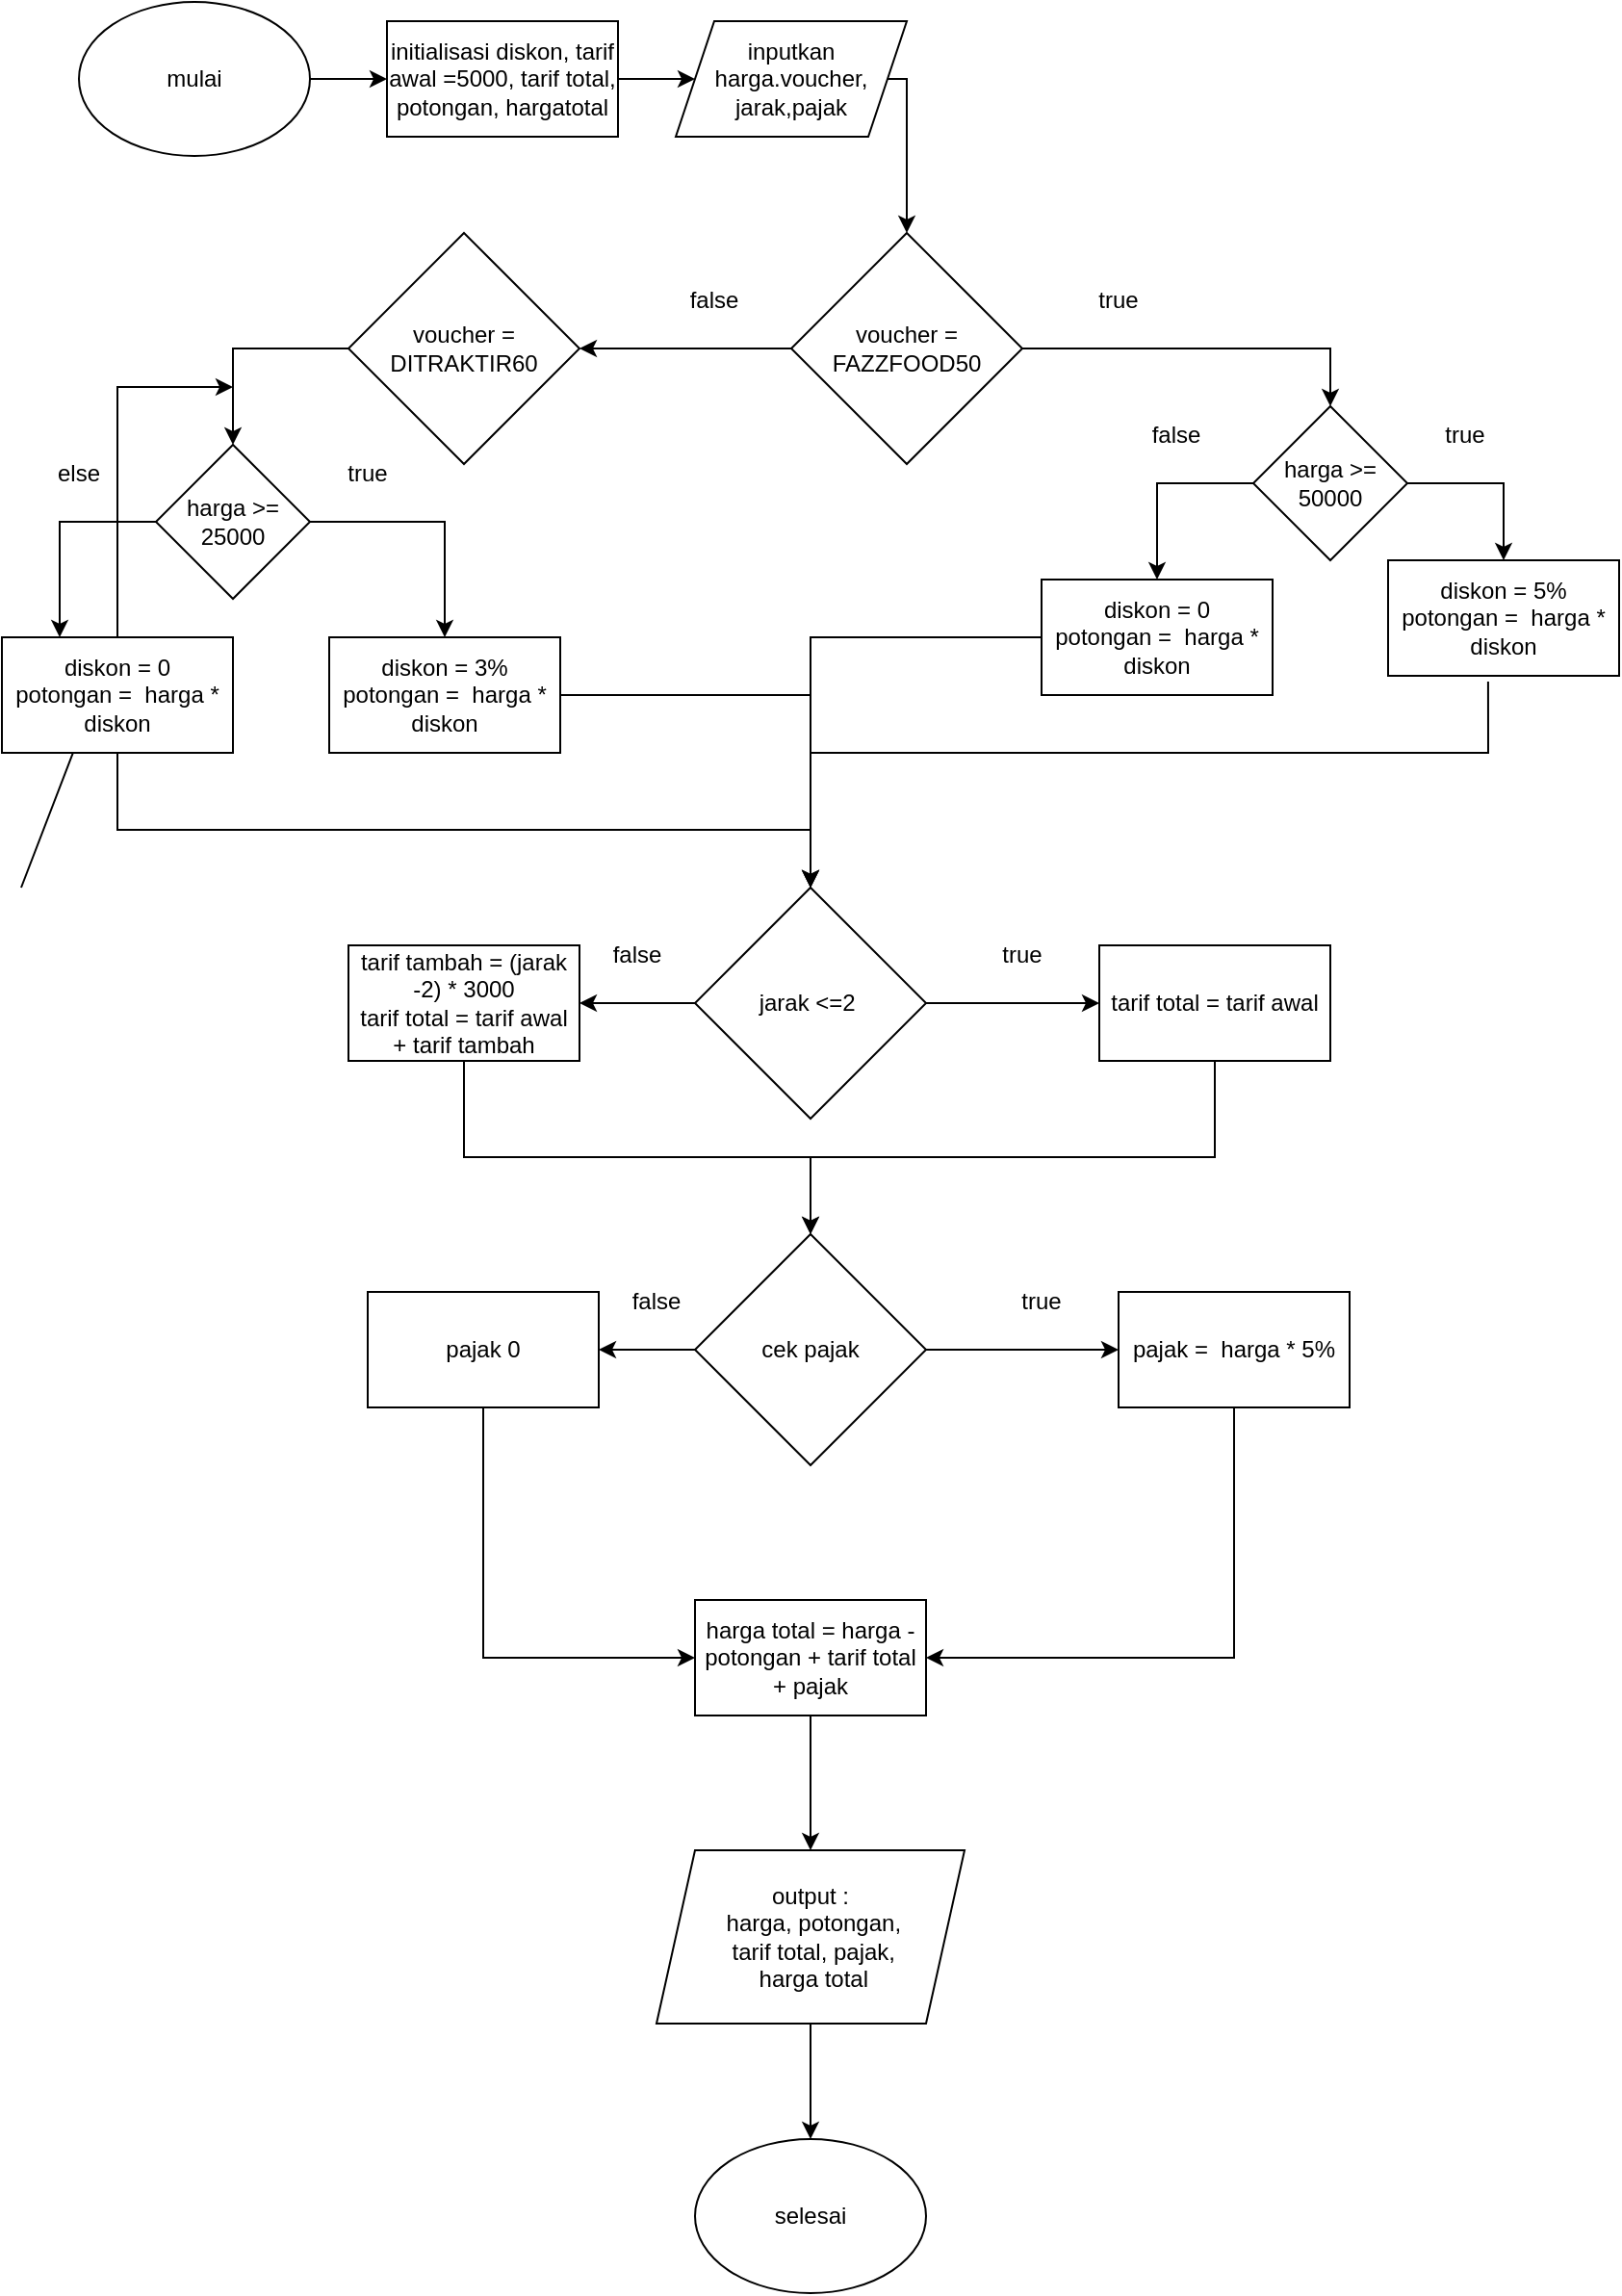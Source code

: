 <mxfile version="19.0.3" type="device"><diagram id="C5RBs43oDa-KdzZeNtuy" name="Page-1"><mxGraphModel dx="1695" dy="518" grid="1" gridSize="10" guides="1" tooltips="1" connect="1" arrows="1" fold="1" page="1" pageScale="1" pageWidth="827" pageHeight="1169" math="0" shadow="0"><root><mxCell id="WIyWlLk6GJQsqaUBKTNV-0"/><mxCell id="WIyWlLk6GJQsqaUBKTNV-1" parent="WIyWlLk6GJQsqaUBKTNV-0"/><mxCell id="F5am-nyC64iIOttJpWRZ-5" value="" style="endArrow=classic;html=1;rounded=0;exitX=0.07;exitY=0.455;exitDx=0;exitDy=0;exitPerimeter=0;entryX=0;entryY=0.5;entryDx=0;entryDy=0;" parent="WIyWlLk6GJQsqaUBKTNV-1" source="F5am-nyC64iIOttJpWRZ-4" edge="1"><mxGeometry width="50" height="50" relative="1" as="geometry"><mxPoint x="-10" y="480" as="sourcePoint"/><mxPoint x="100" y="220" as="targetPoint"/><Array as="points"><mxPoint x="40" y="350"/><mxPoint x="40" y="220"/></Array></mxGeometry></mxCell><mxCell id="Z57xrvbGVOZIKME1Gqtp-30" value="mulai" style="ellipse;whiteSpace=wrap;html=1;" vertex="1" parent="WIyWlLk6GJQsqaUBKTNV-1"><mxGeometry x="20" y="20" width="120" height="80" as="geometry"/></mxCell><mxCell id="Z57xrvbGVOZIKME1Gqtp-31" value="inputkan harga.voucher, jarak,pajak" style="shape=parallelogram;perimeter=parallelogramPerimeter;whiteSpace=wrap;html=1;fixedSize=1;" vertex="1" parent="WIyWlLk6GJQsqaUBKTNV-1"><mxGeometry x="330" y="30" width="120" height="60" as="geometry"/></mxCell><mxCell id="Z57xrvbGVOZIKME1Gqtp-34" value="voucher = FAZZFOOD50" style="rhombus;whiteSpace=wrap;html=1;" vertex="1" parent="WIyWlLk6GJQsqaUBKTNV-1"><mxGeometry x="390" y="140" width="120" height="120" as="geometry"/></mxCell><mxCell id="Z57xrvbGVOZIKME1Gqtp-35" value="voucher = DITRAKTIR60" style="rhombus;whiteSpace=wrap;html=1;" vertex="1" parent="WIyWlLk6GJQsqaUBKTNV-1"><mxGeometry x="160" y="140" width="120" height="120" as="geometry"/></mxCell><mxCell id="Z57xrvbGVOZIKME1Gqtp-36" value="" style="endArrow=classic;html=1;rounded=0;exitX=1;exitY=0.5;exitDx=0;exitDy=0;entryX=0.5;entryY=0;entryDx=0;entryDy=0;" edge="1" parent="WIyWlLk6GJQsqaUBKTNV-1" source="Z57xrvbGVOZIKME1Gqtp-31" target="Z57xrvbGVOZIKME1Gqtp-34"><mxGeometry width="50" height="50" relative="1" as="geometry"><mxPoint x="260" y="360" as="sourcePoint"/><mxPoint x="450" y="130" as="targetPoint"/><Array as="points"><mxPoint x="450" y="60"/></Array></mxGeometry></mxCell><mxCell id="Z57xrvbGVOZIKME1Gqtp-37" value="" style="endArrow=classic;html=1;rounded=0;exitX=0;exitY=0.5;exitDx=0;exitDy=0;" edge="1" parent="WIyWlLk6GJQsqaUBKTNV-1" source="Z57xrvbGVOZIKME1Gqtp-34" target="Z57xrvbGVOZIKME1Gqtp-35"><mxGeometry width="50" height="50" relative="1" as="geometry"><mxPoint x="210" y="350" as="sourcePoint"/><mxPoint x="260" y="300" as="targetPoint"/></mxGeometry></mxCell><mxCell id="Z57xrvbGVOZIKME1Gqtp-38" value="false" style="text;html=1;strokeColor=none;fillColor=none;align=center;verticalAlign=middle;whiteSpace=wrap;rounded=0;" vertex="1" parent="WIyWlLk6GJQsqaUBKTNV-1"><mxGeometry x="320" y="160" width="60" height="30" as="geometry"/></mxCell><mxCell id="Z57xrvbGVOZIKME1Gqtp-39" value="harga &amp;gt;= 50000" style="rhombus;whiteSpace=wrap;html=1;" vertex="1" parent="WIyWlLk6GJQsqaUBKTNV-1"><mxGeometry x="630" y="230" width="80" height="80" as="geometry"/></mxCell><mxCell id="Z57xrvbGVOZIKME1Gqtp-40" value="" style="endArrow=classic;html=1;rounded=0;exitX=1;exitY=0.5;exitDx=0;exitDy=0;entryX=0.5;entryY=0;entryDx=0;entryDy=0;" edge="1" parent="WIyWlLk6GJQsqaUBKTNV-1" source="Z57xrvbGVOZIKME1Gqtp-34" target="Z57xrvbGVOZIKME1Gqtp-39"><mxGeometry width="50" height="50" relative="1" as="geometry"><mxPoint x="320" y="390" as="sourcePoint"/><mxPoint x="540" y="310" as="targetPoint"/><Array as="points"><mxPoint x="670" y="200"/></Array></mxGeometry></mxCell><mxCell id="Z57xrvbGVOZIKME1Gqtp-41" value="false" style="text;html=1;strokeColor=none;fillColor=none;align=center;verticalAlign=middle;whiteSpace=wrap;rounded=0;" vertex="1" parent="WIyWlLk6GJQsqaUBKTNV-1"><mxGeometry x="560" y="230" width="60" height="30" as="geometry"/></mxCell><mxCell id="Z57xrvbGVOZIKME1Gqtp-42" value="true" style="text;html=1;strokeColor=none;fillColor=none;align=center;verticalAlign=middle;whiteSpace=wrap;rounded=0;" vertex="1" parent="WIyWlLk6GJQsqaUBKTNV-1"><mxGeometry x="530" y="160" width="60" height="30" as="geometry"/></mxCell><mxCell id="Z57xrvbGVOZIKME1Gqtp-44" value="initialisasi diskon, tarif awal =5000, tarif total, potongan, hargatotal" style="rounded=0;whiteSpace=wrap;html=1;" vertex="1" parent="WIyWlLk6GJQsqaUBKTNV-1"><mxGeometry x="180" y="30" width="120" height="60" as="geometry"/></mxCell><mxCell id="Z57xrvbGVOZIKME1Gqtp-45" value="" style="endArrow=classic;html=1;rounded=0;exitX=1;exitY=0.5;exitDx=0;exitDy=0;entryX=0;entryY=0.5;entryDx=0;entryDy=0;" edge="1" parent="WIyWlLk6GJQsqaUBKTNV-1" source="Z57xrvbGVOZIKME1Gqtp-30" target="Z57xrvbGVOZIKME1Gqtp-44"><mxGeometry width="50" height="50" relative="1" as="geometry"><mxPoint x="90" y="390" as="sourcePoint"/><mxPoint x="140" y="340" as="targetPoint"/></mxGeometry></mxCell><mxCell id="Z57xrvbGVOZIKME1Gqtp-46" value="" style="endArrow=classic;html=1;rounded=0;exitX=1;exitY=0.5;exitDx=0;exitDy=0;entryX=0;entryY=0.5;entryDx=0;entryDy=0;" edge="1" parent="WIyWlLk6GJQsqaUBKTNV-1" source="Z57xrvbGVOZIKME1Gqtp-44" target="Z57xrvbGVOZIKME1Gqtp-31"><mxGeometry width="50" height="50" relative="1" as="geometry"><mxPoint x="160" y="360" as="sourcePoint"/><mxPoint x="210" y="310" as="targetPoint"/></mxGeometry></mxCell><mxCell id="Z57xrvbGVOZIKME1Gqtp-47" value="diskon = 5%&lt;br&gt;potongan =&amp;nbsp; harga * diskon" style="rounded=0;whiteSpace=wrap;html=1;" vertex="1" parent="WIyWlLk6GJQsqaUBKTNV-1"><mxGeometry x="700" y="310" width="120" height="60" as="geometry"/></mxCell><mxCell id="Z57xrvbGVOZIKME1Gqtp-48" value="diskon = 0&lt;br&gt;potongan =&amp;nbsp; harga * diskon" style="rounded=0;whiteSpace=wrap;html=1;" vertex="1" parent="WIyWlLk6GJQsqaUBKTNV-1"><mxGeometry x="520" y="320" width="120" height="60" as="geometry"/></mxCell><mxCell id="Z57xrvbGVOZIKME1Gqtp-49" value="" style="endArrow=classic;html=1;rounded=0;exitX=1;exitY=0.5;exitDx=0;exitDy=0;entryX=0.5;entryY=0;entryDx=0;entryDy=0;" edge="1" parent="WIyWlLk6GJQsqaUBKTNV-1" source="Z57xrvbGVOZIKME1Gqtp-39" target="Z57xrvbGVOZIKME1Gqtp-47"><mxGeometry width="50" height="50" relative="1" as="geometry"><mxPoint x="210" y="380" as="sourcePoint"/><mxPoint x="260" y="330" as="targetPoint"/><Array as="points"><mxPoint x="760" y="270"/></Array></mxGeometry></mxCell><mxCell id="Z57xrvbGVOZIKME1Gqtp-50" value="" style="endArrow=classic;html=1;rounded=0;exitX=0;exitY=0.5;exitDx=0;exitDy=0;entryX=0.5;entryY=0;entryDx=0;entryDy=0;" edge="1" parent="WIyWlLk6GJQsqaUBKTNV-1" source="Z57xrvbGVOZIKME1Gqtp-39" target="Z57xrvbGVOZIKME1Gqtp-48"><mxGeometry width="50" height="50" relative="1" as="geometry"><mxPoint x="360" y="400" as="sourcePoint"/><mxPoint x="410" y="350" as="targetPoint"/><Array as="points"><mxPoint x="580" y="270"/></Array></mxGeometry></mxCell><mxCell id="Z57xrvbGVOZIKME1Gqtp-51" value="true" style="text;html=1;strokeColor=none;fillColor=none;align=center;verticalAlign=middle;whiteSpace=wrap;rounded=0;" vertex="1" parent="WIyWlLk6GJQsqaUBKTNV-1"><mxGeometry x="710" y="230" width="60" height="30" as="geometry"/></mxCell><mxCell id="Z57xrvbGVOZIKME1Gqtp-52" value="harga &amp;gt;= 25000" style="rhombus;whiteSpace=wrap;html=1;" vertex="1" parent="WIyWlLk6GJQsqaUBKTNV-1"><mxGeometry x="60" y="250" width="80" height="80" as="geometry"/></mxCell><mxCell id="Z57xrvbGVOZIKME1Gqtp-53" value="else" style="text;html=1;strokeColor=none;fillColor=none;align=center;verticalAlign=middle;whiteSpace=wrap;rounded=0;" vertex="1" parent="WIyWlLk6GJQsqaUBKTNV-1"><mxGeometry x="-10" y="250" width="60" height="30" as="geometry"/></mxCell><mxCell id="Z57xrvbGVOZIKME1Gqtp-54" value="" style="endArrow=classic;html=1;rounded=0;exitX=1;exitY=0.5;exitDx=0;exitDy=0;" edge="1" source="Z57xrvbGVOZIKME1Gqtp-52" parent="WIyWlLk6GJQsqaUBKTNV-1" target="Z57xrvbGVOZIKME1Gqtp-58"><mxGeometry width="50" height="50" relative="1" as="geometry"><mxPoint x="-360" y="400" as="sourcePoint"/><mxPoint x="190" y="330" as="targetPoint"/><Array as="points"><mxPoint x="210" y="290"/></Array></mxGeometry></mxCell><mxCell id="Z57xrvbGVOZIKME1Gqtp-55" value="" style="endArrow=classic;html=1;rounded=0;exitX=0;exitY=0.5;exitDx=0;exitDy=0;entryX=0.25;entryY=0;entryDx=0;entryDy=0;" edge="1" source="Z57xrvbGVOZIKME1Gqtp-52" parent="WIyWlLk6GJQsqaUBKTNV-1" target="Z57xrvbGVOZIKME1Gqtp-57"><mxGeometry width="50" height="50" relative="1" as="geometry"><mxPoint x="-210" y="420" as="sourcePoint"/><mxPoint x="10" y="340" as="targetPoint"/><Array as="points"><mxPoint x="10" y="290"/></Array></mxGeometry></mxCell><mxCell id="Z57xrvbGVOZIKME1Gqtp-56" value="true" style="text;html=1;strokeColor=none;fillColor=none;align=center;verticalAlign=middle;whiteSpace=wrap;rounded=0;" vertex="1" parent="WIyWlLk6GJQsqaUBKTNV-1"><mxGeometry x="140" y="250" width="60" height="30" as="geometry"/></mxCell><mxCell id="Z57xrvbGVOZIKME1Gqtp-57" value="diskon = 0&lt;br&gt;potongan =&amp;nbsp; harga * diskon" style="rounded=0;whiteSpace=wrap;html=1;" vertex="1" parent="WIyWlLk6GJQsqaUBKTNV-1"><mxGeometry x="-20" y="350" width="120" height="60" as="geometry"/></mxCell><mxCell id="Z57xrvbGVOZIKME1Gqtp-58" value="diskon = 3%&lt;br&gt;potongan =&amp;nbsp; harga * diskon" style="rounded=0;whiteSpace=wrap;html=1;" vertex="1" parent="WIyWlLk6GJQsqaUBKTNV-1"><mxGeometry x="150" y="350" width="120" height="60" as="geometry"/></mxCell><mxCell id="Z57xrvbGVOZIKME1Gqtp-59" value="" style="endArrow=classic;html=1;rounded=0;exitX=0;exitY=0.5;exitDx=0;exitDy=0;entryX=0.5;entryY=0;entryDx=0;entryDy=0;" edge="1" parent="WIyWlLk6GJQsqaUBKTNV-1" source="Z57xrvbGVOZIKME1Gqtp-35" target="Z57xrvbGVOZIKME1Gqtp-52"><mxGeometry width="50" height="50" relative="1" as="geometry"><mxPoint x="110" y="590" as="sourcePoint"/><mxPoint x="160" y="540" as="targetPoint"/><Array as="points"><mxPoint x="100" y="200"/></Array></mxGeometry></mxCell><mxCell id="Z57xrvbGVOZIKME1Gqtp-66" value="jarak &amp;lt;=2&amp;nbsp;" style="rhombus;whiteSpace=wrap;html=1;" vertex="1" parent="WIyWlLk6GJQsqaUBKTNV-1"><mxGeometry x="340" y="480" width="120" height="120" as="geometry"/></mxCell><mxCell id="Z57xrvbGVOZIKME1Gqtp-67" value="" style="endArrow=classic;html=1;rounded=0;exitX=0.5;exitY=1;exitDx=0;exitDy=0;entryX=0.5;entryY=0;entryDx=0;entryDy=0;" edge="1" parent="WIyWlLk6GJQsqaUBKTNV-1" source="Z57xrvbGVOZIKME1Gqtp-57" target="Z57xrvbGVOZIKME1Gqtp-66"><mxGeometry width="50" height="50" relative="1" as="geometry"><mxPoint x="210" y="510" as="sourcePoint"/><mxPoint x="260" y="460" as="targetPoint"/><Array as="points"><mxPoint x="40" y="450"/><mxPoint x="400" y="450"/></Array></mxGeometry></mxCell><mxCell id="Z57xrvbGVOZIKME1Gqtp-68" value="" style="endArrow=classic;html=1;rounded=0;exitX=1;exitY=0.5;exitDx=0;exitDy=0;" edge="1" parent="WIyWlLk6GJQsqaUBKTNV-1" source="Z57xrvbGVOZIKME1Gqtp-58"><mxGeometry width="50" height="50" relative="1" as="geometry"><mxPoint x="170" y="570" as="sourcePoint"/><mxPoint x="400" y="480" as="targetPoint"/><Array as="points"><mxPoint x="400" y="380"/></Array></mxGeometry></mxCell><mxCell id="Z57xrvbGVOZIKME1Gqtp-69" value="" style="endArrow=classic;html=1;rounded=0;exitX=0;exitY=0.5;exitDx=0;exitDy=0;" edge="1" parent="WIyWlLk6GJQsqaUBKTNV-1" source="Z57xrvbGVOZIKME1Gqtp-48"><mxGeometry width="50" height="50" relative="1" as="geometry"><mxPoint x="480" y="500" as="sourcePoint"/><mxPoint x="400" y="480" as="targetPoint"/><Array as="points"><mxPoint x="400" y="350"/></Array></mxGeometry></mxCell><mxCell id="Z57xrvbGVOZIKME1Gqtp-70" value="" style="endArrow=classic;html=1;rounded=0;exitX=0.433;exitY=1.05;exitDx=0;exitDy=0;exitPerimeter=0;" edge="1" parent="WIyWlLk6GJQsqaUBKTNV-1" source="Z57xrvbGVOZIKME1Gqtp-47"><mxGeometry width="50" height="50" relative="1" as="geometry"><mxPoint x="610" y="520" as="sourcePoint"/><mxPoint x="400" y="480" as="targetPoint"/><Array as="points"><mxPoint x="752" y="410"/><mxPoint x="400" y="410"/></Array></mxGeometry></mxCell><mxCell id="Z57xrvbGVOZIKME1Gqtp-71" value="tarif total = tarif awal" style="rounded=0;whiteSpace=wrap;html=1;" vertex="1" parent="WIyWlLk6GJQsqaUBKTNV-1"><mxGeometry x="550" y="510" width="120" height="60" as="geometry"/></mxCell><mxCell id="Z57xrvbGVOZIKME1Gqtp-72" value="tarif tambah = (jarak -2) * 3000&lt;br&gt;tarif total = tarif awal + tarif tambah" style="rounded=0;whiteSpace=wrap;html=1;" vertex="1" parent="WIyWlLk6GJQsqaUBKTNV-1"><mxGeometry x="160" y="510" width="120" height="60" as="geometry"/></mxCell><mxCell id="Z57xrvbGVOZIKME1Gqtp-73" value="" style="endArrow=classic;html=1;rounded=0;exitX=1;exitY=0.5;exitDx=0;exitDy=0;entryX=0;entryY=0.5;entryDx=0;entryDy=0;" edge="1" parent="WIyWlLk6GJQsqaUBKTNV-1" source="Z57xrvbGVOZIKME1Gqtp-66" target="Z57xrvbGVOZIKME1Gqtp-71"><mxGeometry width="50" height="50" relative="1" as="geometry"><mxPoint x="330" y="700" as="sourcePoint"/><mxPoint x="380" y="650" as="targetPoint"/></mxGeometry></mxCell><mxCell id="Z57xrvbGVOZIKME1Gqtp-74" value="" style="endArrow=classic;html=1;rounded=0;exitX=0;exitY=0.5;exitDx=0;exitDy=0;entryX=1;entryY=0.5;entryDx=0;entryDy=0;" edge="1" parent="WIyWlLk6GJQsqaUBKTNV-1" source="Z57xrvbGVOZIKME1Gqtp-66" target="Z57xrvbGVOZIKME1Gqtp-72"><mxGeometry width="50" height="50" relative="1" as="geometry"><mxPoint x="320" y="690" as="sourcePoint"/><mxPoint x="370" y="640" as="targetPoint"/></mxGeometry></mxCell><mxCell id="Z57xrvbGVOZIKME1Gqtp-75" value="false" style="text;html=1;strokeColor=none;fillColor=none;align=center;verticalAlign=middle;whiteSpace=wrap;rounded=0;" vertex="1" parent="WIyWlLk6GJQsqaUBKTNV-1"><mxGeometry x="280" y="500" width="60" height="30" as="geometry"/></mxCell><mxCell id="Z57xrvbGVOZIKME1Gqtp-76" value="true" style="text;html=1;strokeColor=none;fillColor=none;align=center;verticalAlign=middle;whiteSpace=wrap;rounded=0;" vertex="1" parent="WIyWlLk6GJQsqaUBKTNV-1"><mxGeometry x="480" y="500" width="60" height="30" as="geometry"/></mxCell><mxCell id="Z57xrvbGVOZIKME1Gqtp-83" value="cek pajak" style="rhombus;whiteSpace=wrap;html=1;" vertex="1" parent="WIyWlLk6GJQsqaUBKTNV-1"><mxGeometry x="340" y="660" width="120" height="120" as="geometry"/></mxCell><mxCell id="Z57xrvbGVOZIKME1Gqtp-84" value="pajak =&amp;nbsp; harga * 5%" style="rounded=0;whiteSpace=wrap;html=1;" vertex="1" parent="WIyWlLk6GJQsqaUBKTNV-1"><mxGeometry x="560" y="690" width="120" height="60" as="geometry"/></mxCell><mxCell id="Z57xrvbGVOZIKME1Gqtp-85" value="pajak 0" style="rounded=0;whiteSpace=wrap;html=1;" vertex="1" parent="WIyWlLk6GJQsqaUBKTNV-1"><mxGeometry x="170" y="690" width="120" height="60" as="geometry"/></mxCell><mxCell id="Z57xrvbGVOZIKME1Gqtp-86" value="" style="endArrow=classic;html=1;rounded=0;exitX=1;exitY=0.5;exitDx=0;exitDy=0;entryX=0;entryY=0.5;entryDx=0;entryDy=0;" edge="1" source="Z57xrvbGVOZIKME1Gqtp-83" target="Z57xrvbGVOZIKME1Gqtp-84" parent="WIyWlLk6GJQsqaUBKTNV-1"><mxGeometry width="50" height="50" relative="1" as="geometry"><mxPoint x="340" y="880" as="sourcePoint"/><mxPoint x="390" y="830" as="targetPoint"/></mxGeometry></mxCell><mxCell id="Z57xrvbGVOZIKME1Gqtp-87" value="" style="endArrow=classic;html=1;rounded=0;exitX=0;exitY=0.5;exitDx=0;exitDy=0;entryX=1;entryY=0.5;entryDx=0;entryDy=0;" edge="1" source="Z57xrvbGVOZIKME1Gqtp-83" target="Z57xrvbGVOZIKME1Gqtp-85" parent="WIyWlLk6GJQsqaUBKTNV-1"><mxGeometry width="50" height="50" relative="1" as="geometry"><mxPoint x="330" y="870" as="sourcePoint"/><mxPoint x="380" y="820" as="targetPoint"/></mxGeometry></mxCell><mxCell id="Z57xrvbGVOZIKME1Gqtp-88" value="false" style="text;html=1;strokeColor=none;fillColor=none;align=center;verticalAlign=middle;whiteSpace=wrap;rounded=0;" vertex="1" parent="WIyWlLk6GJQsqaUBKTNV-1"><mxGeometry x="290" y="680" width="60" height="30" as="geometry"/></mxCell><mxCell id="Z57xrvbGVOZIKME1Gqtp-89" value="true" style="text;html=1;strokeColor=none;fillColor=none;align=center;verticalAlign=middle;whiteSpace=wrap;rounded=0;" vertex="1" parent="WIyWlLk6GJQsqaUBKTNV-1"><mxGeometry x="490" y="680" width="60" height="30" as="geometry"/></mxCell><mxCell id="Z57xrvbGVOZIKME1Gqtp-90" value="" style="endArrow=classic;html=1;rounded=0;exitX=0.5;exitY=1;exitDx=0;exitDy=0;entryX=0.5;entryY=0;entryDx=0;entryDy=0;" edge="1" parent="WIyWlLk6GJQsqaUBKTNV-1" source="Z57xrvbGVOZIKME1Gqtp-72" target="Z57xrvbGVOZIKME1Gqtp-83"><mxGeometry width="50" height="50" relative="1" as="geometry"><mxPoint x="290" y="670" as="sourcePoint"/><mxPoint x="340" y="620" as="targetPoint"/><Array as="points"><mxPoint x="220" y="620"/><mxPoint x="400" y="620"/></Array></mxGeometry></mxCell><mxCell id="Z57xrvbGVOZIKME1Gqtp-91" value="" style="endArrow=classic;html=1;rounded=0;exitX=0.5;exitY=1;exitDx=0;exitDy=0;entryX=0.5;entryY=0;entryDx=0;entryDy=0;" edge="1" parent="WIyWlLk6GJQsqaUBKTNV-1" source="Z57xrvbGVOZIKME1Gqtp-71" target="Z57xrvbGVOZIKME1Gqtp-83"><mxGeometry width="50" height="50" relative="1" as="geometry"><mxPoint x="540" y="650" as="sourcePoint"/><mxPoint x="590" y="600" as="targetPoint"/><Array as="points"><mxPoint x="610" y="620"/><mxPoint x="400" y="620"/></Array></mxGeometry></mxCell><mxCell id="Z57xrvbGVOZIKME1Gqtp-92" value="harga total = harga - potongan + tarif total + pajak" style="rounded=0;whiteSpace=wrap;html=1;" vertex="1" parent="WIyWlLk6GJQsqaUBKTNV-1"><mxGeometry x="340" y="850" width="120" height="60" as="geometry"/></mxCell><mxCell id="Z57xrvbGVOZIKME1Gqtp-93" value="" style="endArrow=classic;html=1;rounded=0;exitX=0.5;exitY=1;exitDx=0;exitDy=0;entryX=0;entryY=0.5;entryDx=0;entryDy=0;" edge="1" parent="WIyWlLk6GJQsqaUBKTNV-1" source="Z57xrvbGVOZIKME1Gqtp-85" target="Z57xrvbGVOZIKME1Gqtp-92"><mxGeometry width="50" height="50" relative="1" as="geometry"><mxPoint x="190" y="990" as="sourcePoint"/><mxPoint x="240" y="940" as="targetPoint"/><Array as="points"><mxPoint x="230" y="880"/></Array></mxGeometry></mxCell><mxCell id="Z57xrvbGVOZIKME1Gqtp-94" value="" style="endArrow=classic;html=1;rounded=0;exitX=0.5;exitY=1;exitDx=0;exitDy=0;entryX=1;entryY=0.5;entryDx=0;entryDy=0;" edge="1" parent="WIyWlLk6GJQsqaUBKTNV-1" source="Z57xrvbGVOZIKME1Gqtp-84" target="Z57xrvbGVOZIKME1Gqtp-92"><mxGeometry width="50" height="50" relative="1" as="geometry"><mxPoint x="290" y="1050" as="sourcePoint"/><mxPoint x="340" y="1000" as="targetPoint"/><Array as="points"><mxPoint x="620" y="880"/></Array></mxGeometry></mxCell><mxCell id="Z57xrvbGVOZIKME1Gqtp-96" value="output :&lt;br&gt;&amp;nbsp;harga, potongan,&lt;br&gt;&amp;nbsp;tarif total, pajak,&lt;br&gt;&amp;nbsp;harga total" style="shape=parallelogram;perimeter=parallelogramPerimeter;whiteSpace=wrap;html=1;fixedSize=1;" vertex="1" parent="WIyWlLk6GJQsqaUBKTNV-1"><mxGeometry x="320" y="980" width="160" height="90" as="geometry"/></mxCell><mxCell id="Z57xrvbGVOZIKME1Gqtp-97" value="" style="endArrow=classic;html=1;rounded=0;exitX=0.5;exitY=1;exitDx=0;exitDy=0;entryX=0.5;entryY=0;entryDx=0;entryDy=0;" edge="1" parent="WIyWlLk6GJQsqaUBKTNV-1" source="Z57xrvbGVOZIKME1Gqtp-92" target="Z57xrvbGVOZIKME1Gqtp-96"><mxGeometry width="50" height="50" relative="1" as="geometry"><mxPoint x="130" y="1070" as="sourcePoint"/><mxPoint x="180" y="1020" as="targetPoint"/></mxGeometry></mxCell><mxCell id="Z57xrvbGVOZIKME1Gqtp-98" value="selesai" style="ellipse;whiteSpace=wrap;html=1;" vertex="1" parent="WIyWlLk6GJQsqaUBKTNV-1"><mxGeometry x="340" y="1130" width="120" height="80" as="geometry"/></mxCell><mxCell id="Z57xrvbGVOZIKME1Gqtp-99" value="" style="endArrow=classic;html=1;rounded=0;exitX=0.5;exitY=1;exitDx=0;exitDy=0;" edge="1" parent="WIyWlLk6GJQsqaUBKTNV-1" source="Z57xrvbGVOZIKME1Gqtp-96" target="Z57xrvbGVOZIKME1Gqtp-98"><mxGeometry width="50" height="50" relative="1" as="geometry"><mxPoint x="200" y="1230" as="sourcePoint"/><mxPoint x="250" y="1180" as="targetPoint"/></mxGeometry></mxCell></root></mxGraphModel></diagram></mxfile>
